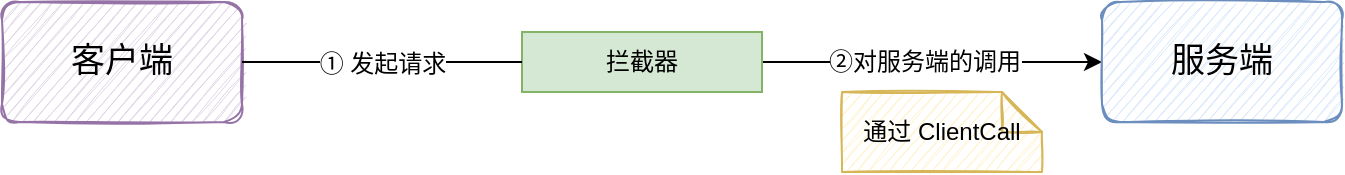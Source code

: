 <mxfile version="16.1.2" type="device"><diagram id="JK5igOPZYu5XNTnff0J1" name="第 1 页"><mxGraphModel dx="995" dy="620" grid="1" gridSize="10" guides="1" tooltips="1" connect="1" arrows="1" fold="1" page="1" pageScale="1" pageWidth="1200" pageHeight="1600" math="0" shadow="0"><root><mxCell id="0"/><mxCell id="1" parent="0"/><mxCell id="Hj76vSqBOnIyTxDi5PkW-4" style="edgeStyle=orthogonalEdgeStyle;rounded=0;orthogonalLoop=1;jettySize=auto;html=1;entryX=0;entryY=0.5;entryDx=0;entryDy=0;fontSize=17;startArrow=none;" edge="1" parent="1" source="Hj76vSqBOnIyTxDi5PkW-1" target="Hj76vSqBOnIyTxDi5PkW-3"><mxGeometry relative="1" as="geometry"/></mxCell><mxCell id="Hj76vSqBOnIyTxDi5PkW-9" value="②对服务端的调用" style="edgeLabel;html=1;align=center;verticalAlign=middle;resizable=0;points=[];fontSize=12;" vertex="1" connectable="0" parent="Hj76vSqBOnIyTxDi5PkW-4"><mxGeometry x="-0.266" relative="1" as="geometry"><mxPoint x="18" as="offset"/></mxGeometry></mxCell><mxCell id="Hj76vSqBOnIyTxDi5PkW-2" value="&lt;font style=&quot;font-size: 17px&quot;&gt;客户端&lt;/font&gt;" style="rounded=1;whiteSpace=wrap;html=1;fillColor=#e1d5e7;strokeColor=#9673a6;sketch=1;" vertex="1" parent="1"><mxGeometry x="100" y="115" width="120" height="60" as="geometry"/></mxCell><mxCell id="Hj76vSqBOnIyTxDi5PkW-3" value="&lt;font style=&quot;font-size: 17px&quot;&gt;服务端&lt;/font&gt;" style="rounded=1;whiteSpace=wrap;html=1;fillColor=#dae8fc;strokeColor=#6c8ebf;sketch=1;" vertex="1" parent="1"><mxGeometry x="650" y="115" width="120" height="60" as="geometry"/></mxCell><mxCell id="Hj76vSqBOnIyTxDi5PkW-1" value="拦截器" style="rounded=0;whiteSpace=wrap;html=1;fillColor=#d5e8d4;strokeColor=#82b366;" vertex="1" parent="1"><mxGeometry x="360" y="130" width="120" height="30" as="geometry"/></mxCell><mxCell id="Hj76vSqBOnIyTxDi5PkW-7" value="&lt;font style=&quot;font-size: 12px&quot;&gt;① 发起请求&lt;/font&gt;" style="edgeStyle=orthogonalEdgeStyle;rounded=0;orthogonalLoop=1;jettySize=auto;html=1;entryX=0;entryY=0.5;entryDx=0;entryDy=0;fontSize=17;endArrow=none;" edge="1" parent="1" source="Hj76vSqBOnIyTxDi5PkW-2" target="Hj76vSqBOnIyTxDi5PkW-1"><mxGeometry relative="1" as="geometry"><mxPoint x="240" y="230" as="sourcePoint"/><mxPoint x="620" y="230" as="targetPoint"/></mxGeometry></mxCell><mxCell id="Hj76vSqBOnIyTxDi5PkW-12" value="通过 ClientCall" style="shape=note;size=20;whiteSpace=wrap;html=1;sketch=1;fontSize=12;fillColor=#fff2cc;strokeColor=#d6b656;" vertex="1" parent="1"><mxGeometry x="520" y="160" width="100" height="40" as="geometry"/></mxCell></root></mxGraphModel></diagram></mxfile>